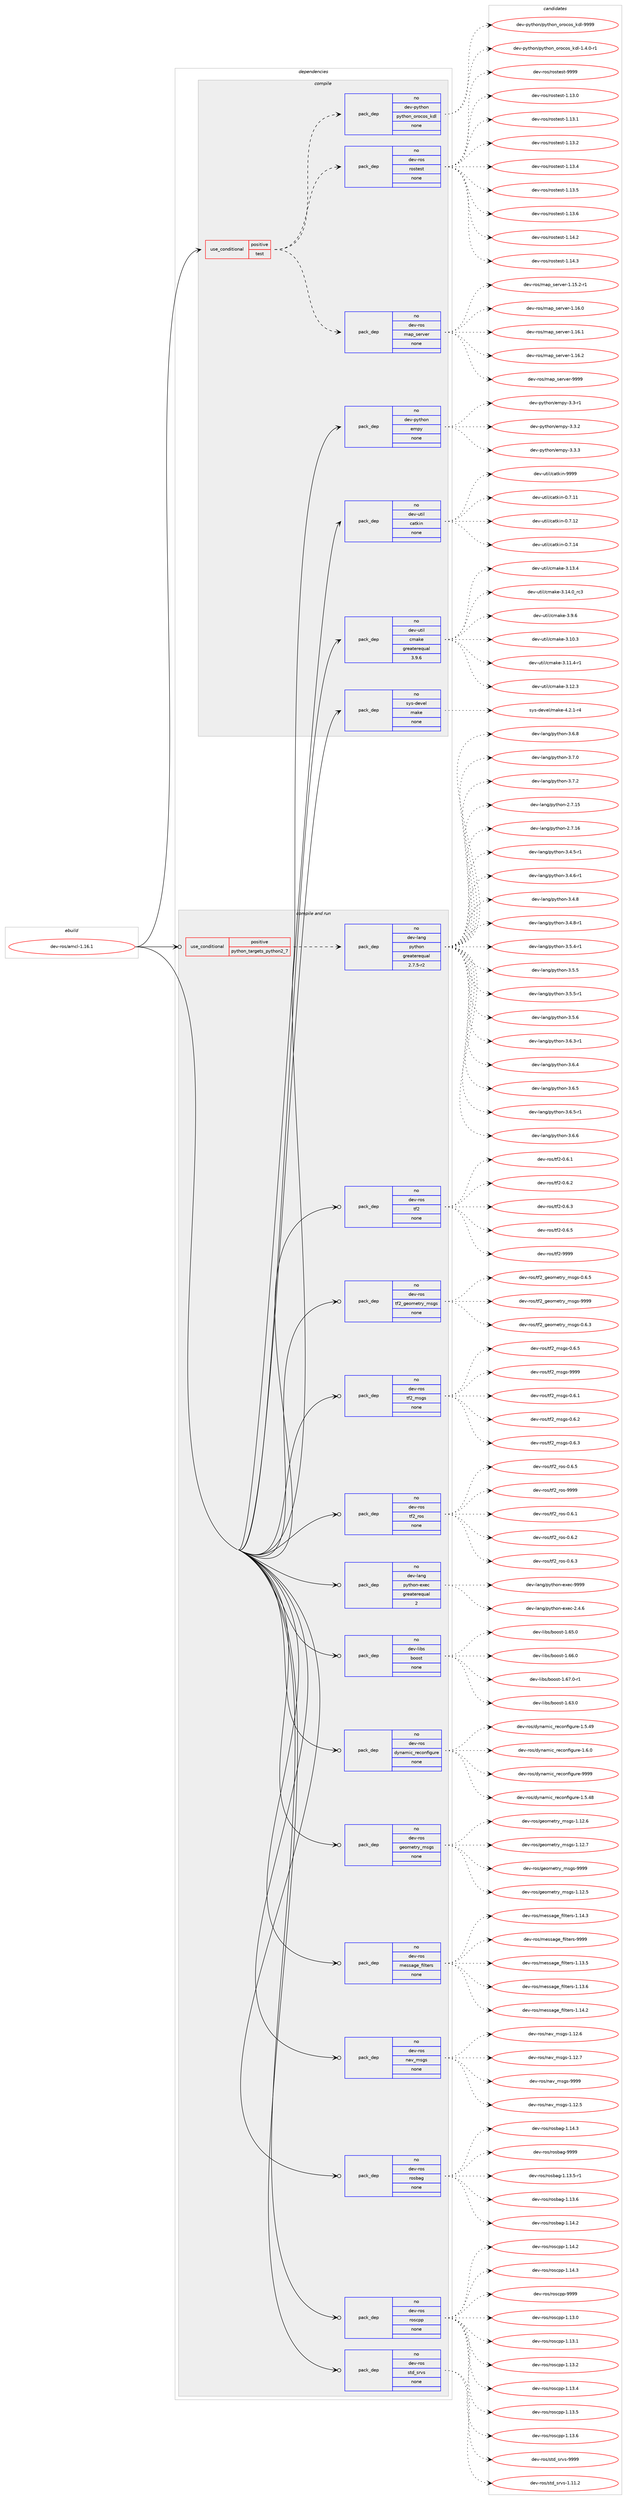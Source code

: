 digraph prolog {

# *************
# Graph options
# *************

newrank=true;
concentrate=true;
compound=true;
graph [rankdir=LR,fontname=Helvetica,fontsize=10,ranksep=1.5];#, ranksep=2.5, nodesep=0.2];
edge  [arrowhead=vee];
node  [fontname=Helvetica,fontsize=10];

# **********
# The ebuild
# **********

subgraph cluster_leftcol {
color=gray;
rank=same;
label=<<i>ebuild</i>>;
id [label="dev-ros/amcl-1.16.1", color=red, width=4, href="../dev-ros/amcl-1.16.1.svg"];
}

# ****************
# The dependencies
# ****************

subgraph cluster_midcol {
color=gray;
label=<<i>dependencies</i>>;
subgraph cluster_compile {
fillcolor="#eeeeee";
style=filled;
label=<<i>compile</i>>;
subgraph cond387857 {
dependency1451620 [label=<<TABLE BORDER="0" CELLBORDER="1" CELLSPACING="0" CELLPADDING="4"><TR><TD ROWSPAN="3" CELLPADDING="10">use_conditional</TD></TR><TR><TD>positive</TD></TR><TR><TD>test</TD></TR></TABLE>>, shape=none, color=red];
subgraph pack1040383 {
dependency1451621 [label=<<TABLE BORDER="0" CELLBORDER="1" CELLSPACING="0" CELLPADDING="4" WIDTH="220"><TR><TD ROWSPAN="6" CELLPADDING="30">pack_dep</TD></TR><TR><TD WIDTH="110">no</TD></TR><TR><TD>dev-ros</TD></TR><TR><TD>rostest</TD></TR><TR><TD>none</TD></TR><TR><TD></TD></TR></TABLE>>, shape=none, color=blue];
}
dependency1451620:e -> dependency1451621:w [weight=20,style="dashed",arrowhead="vee"];
subgraph pack1040384 {
dependency1451622 [label=<<TABLE BORDER="0" CELLBORDER="1" CELLSPACING="0" CELLPADDING="4" WIDTH="220"><TR><TD ROWSPAN="6" CELLPADDING="30">pack_dep</TD></TR><TR><TD WIDTH="110">no</TD></TR><TR><TD>dev-python</TD></TR><TR><TD>python_orocos_kdl</TD></TR><TR><TD>none</TD></TR><TR><TD></TD></TR></TABLE>>, shape=none, color=blue];
}
dependency1451620:e -> dependency1451622:w [weight=20,style="dashed",arrowhead="vee"];
subgraph pack1040385 {
dependency1451623 [label=<<TABLE BORDER="0" CELLBORDER="1" CELLSPACING="0" CELLPADDING="4" WIDTH="220"><TR><TD ROWSPAN="6" CELLPADDING="30">pack_dep</TD></TR><TR><TD WIDTH="110">no</TD></TR><TR><TD>dev-ros</TD></TR><TR><TD>map_server</TD></TR><TR><TD>none</TD></TR><TR><TD></TD></TR></TABLE>>, shape=none, color=blue];
}
dependency1451620:e -> dependency1451623:w [weight=20,style="dashed",arrowhead="vee"];
}
id:e -> dependency1451620:w [weight=20,style="solid",arrowhead="vee"];
subgraph pack1040386 {
dependency1451624 [label=<<TABLE BORDER="0" CELLBORDER="1" CELLSPACING="0" CELLPADDING="4" WIDTH="220"><TR><TD ROWSPAN="6" CELLPADDING="30">pack_dep</TD></TR><TR><TD WIDTH="110">no</TD></TR><TR><TD>dev-python</TD></TR><TR><TD>empy</TD></TR><TR><TD>none</TD></TR><TR><TD></TD></TR></TABLE>>, shape=none, color=blue];
}
id:e -> dependency1451624:w [weight=20,style="solid",arrowhead="vee"];
subgraph pack1040387 {
dependency1451625 [label=<<TABLE BORDER="0" CELLBORDER="1" CELLSPACING="0" CELLPADDING="4" WIDTH="220"><TR><TD ROWSPAN="6" CELLPADDING="30">pack_dep</TD></TR><TR><TD WIDTH="110">no</TD></TR><TR><TD>dev-util</TD></TR><TR><TD>catkin</TD></TR><TR><TD>none</TD></TR><TR><TD></TD></TR></TABLE>>, shape=none, color=blue];
}
id:e -> dependency1451625:w [weight=20,style="solid",arrowhead="vee"];
subgraph pack1040388 {
dependency1451626 [label=<<TABLE BORDER="0" CELLBORDER="1" CELLSPACING="0" CELLPADDING="4" WIDTH="220"><TR><TD ROWSPAN="6" CELLPADDING="30">pack_dep</TD></TR><TR><TD WIDTH="110">no</TD></TR><TR><TD>dev-util</TD></TR><TR><TD>cmake</TD></TR><TR><TD>greaterequal</TD></TR><TR><TD>3.9.6</TD></TR></TABLE>>, shape=none, color=blue];
}
id:e -> dependency1451626:w [weight=20,style="solid",arrowhead="vee"];
subgraph pack1040389 {
dependency1451627 [label=<<TABLE BORDER="0" CELLBORDER="1" CELLSPACING="0" CELLPADDING="4" WIDTH="220"><TR><TD ROWSPAN="6" CELLPADDING="30">pack_dep</TD></TR><TR><TD WIDTH="110">no</TD></TR><TR><TD>sys-devel</TD></TR><TR><TD>make</TD></TR><TR><TD>none</TD></TR><TR><TD></TD></TR></TABLE>>, shape=none, color=blue];
}
id:e -> dependency1451627:w [weight=20,style="solid",arrowhead="vee"];
}
subgraph cluster_compileandrun {
fillcolor="#eeeeee";
style=filled;
label=<<i>compile and run</i>>;
subgraph cond387858 {
dependency1451628 [label=<<TABLE BORDER="0" CELLBORDER="1" CELLSPACING="0" CELLPADDING="4"><TR><TD ROWSPAN="3" CELLPADDING="10">use_conditional</TD></TR><TR><TD>positive</TD></TR><TR><TD>python_targets_python2_7</TD></TR></TABLE>>, shape=none, color=red];
subgraph pack1040390 {
dependency1451629 [label=<<TABLE BORDER="0" CELLBORDER="1" CELLSPACING="0" CELLPADDING="4" WIDTH="220"><TR><TD ROWSPAN="6" CELLPADDING="30">pack_dep</TD></TR><TR><TD WIDTH="110">no</TD></TR><TR><TD>dev-lang</TD></TR><TR><TD>python</TD></TR><TR><TD>greaterequal</TD></TR><TR><TD>2.7.5-r2</TD></TR></TABLE>>, shape=none, color=blue];
}
dependency1451628:e -> dependency1451629:w [weight=20,style="dashed",arrowhead="vee"];
}
id:e -> dependency1451628:w [weight=20,style="solid",arrowhead="odotvee"];
subgraph pack1040391 {
dependency1451630 [label=<<TABLE BORDER="0" CELLBORDER="1" CELLSPACING="0" CELLPADDING="4" WIDTH="220"><TR><TD ROWSPAN="6" CELLPADDING="30">pack_dep</TD></TR><TR><TD WIDTH="110">no</TD></TR><TR><TD>dev-lang</TD></TR><TR><TD>python-exec</TD></TR><TR><TD>greaterequal</TD></TR><TR><TD>2</TD></TR></TABLE>>, shape=none, color=blue];
}
id:e -> dependency1451630:w [weight=20,style="solid",arrowhead="odotvee"];
subgraph pack1040392 {
dependency1451631 [label=<<TABLE BORDER="0" CELLBORDER="1" CELLSPACING="0" CELLPADDING="4" WIDTH="220"><TR><TD ROWSPAN="6" CELLPADDING="30">pack_dep</TD></TR><TR><TD WIDTH="110">no</TD></TR><TR><TD>dev-libs</TD></TR><TR><TD>boost</TD></TR><TR><TD>none</TD></TR><TR><TD></TD></TR></TABLE>>, shape=none, color=blue];
}
id:e -> dependency1451631:w [weight=20,style="solid",arrowhead="odotvee"];
subgraph pack1040393 {
dependency1451632 [label=<<TABLE BORDER="0" CELLBORDER="1" CELLSPACING="0" CELLPADDING="4" WIDTH="220"><TR><TD ROWSPAN="6" CELLPADDING="30">pack_dep</TD></TR><TR><TD WIDTH="110">no</TD></TR><TR><TD>dev-ros</TD></TR><TR><TD>dynamic_reconfigure</TD></TR><TR><TD>none</TD></TR><TR><TD></TD></TR></TABLE>>, shape=none, color=blue];
}
id:e -> dependency1451632:w [weight=20,style="solid",arrowhead="odotvee"];
subgraph pack1040394 {
dependency1451633 [label=<<TABLE BORDER="0" CELLBORDER="1" CELLSPACING="0" CELLPADDING="4" WIDTH="220"><TR><TD ROWSPAN="6" CELLPADDING="30">pack_dep</TD></TR><TR><TD WIDTH="110">no</TD></TR><TR><TD>dev-ros</TD></TR><TR><TD>geometry_msgs</TD></TR><TR><TD>none</TD></TR><TR><TD></TD></TR></TABLE>>, shape=none, color=blue];
}
id:e -> dependency1451633:w [weight=20,style="solid",arrowhead="odotvee"];
subgraph pack1040395 {
dependency1451634 [label=<<TABLE BORDER="0" CELLBORDER="1" CELLSPACING="0" CELLPADDING="4" WIDTH="220"><TR><TD ROWSPAN="6" CELLPADDING="30">pack_dep</TD></TR><TR><TD WIDTH="110">no</TD></TR><TR><TD>dev-ros</TD></TR><TR><TD>message_filters</TD></TR><TR><TD>none</TD></TR><TR><TD></TD></TR></TABLE>>, shape=none, color=blue];
}
id:e -> dependency1451634:w [weight=20,style="solid",arrowhead="odotvee"];
subgraph pack1040396 {
dependency1451635 [label=<<TABLE BORDER="0" CELLBORDER="1" CELLSPACING="0" CELLPADDING="4" WIDTH="220"><TR><TD ROWSPAN="6" CELLPADDING="30">pack_dep</TD></TR><TR><TD WIDTH="110">no</TD></TR><TR><TD>dev-ros</TD></TR><TR><TD>nav_msgs</TD></TR><TR><TD>none</TD></TR><TR><TD></TD></TR></TABLE>>, shape=none, color=blue];
}
id:e -> dependency1451635:w [weight=20,style="solid",arrowhead="odotvee"];
subgraph pack1040397 {
dependency1451636 [label=<<TABLE BORDER="0" CELLBORDER="1" CELLSPACING="0" CELLPADDING="4" WIDTH="220"><TR><TD ROWSPAN="6" CELLPADDING="30">pack_dep</TD></TR><TR><TD WIDTH="110">no</TD></TR><TR><TD>dev-ros</TD></TR><TR><TD>rosbag</TD></TR><TR><TD>none</TD></TR><TR><TD></TD></TR></TABLE>>, shape=none, color=blue];
}
id:e -> dependency1451636:w [weight=20,style="solid",arrowhead="odotvee"];
subgraph pack1040398 {
dependency1451637 [label=<<TABLE BORDER="0" CELLBORDER="1" CELLSPACING="0" CELLPADDING="4" WIDTH="220"><TR><TD ROWSPAN="6" CELLPADDING="30">pack_dep</TD></TR><TR><TD WIDTH="110">no</TD></TR><TR><TD>dev-ros</TD></TR><TR><TD>roscpp</TD></TR><TR><TD>none</TD></TR><TR><TD></TD></TR></TABLE>>, shape=none, color=blue];
}
id:e -> dependency1451637:w [weight=20,style="solid",arrowhead="odotvee"];
subgraph pack1040399 {
dependency1451638 [label=<<TABLE BORDER="0" CELLBORDER="1" CELLSPACING="0" CELLPADDING="4" WIDTH="220"><TR><TD ROWSPAN="6" CELLPADDING="30">pack_dep</TD></TR><TR><TD WIDTH="110">no</TD></TR><TR><TD>dev-ros</TD></TR><TR><TD>std_srvs</TD></TR><TR><TD>none</TD></TR><TR><TD></TD></TR></TABLE>>, shape=none, color=blue];
}
id:e -> dependency1451638:w [weight=20,style="solid",arrowhead="odotvee"];
subgraph pack1040400 {
dependency1451639 [label=<<TABLE BORDER="0" CELLBORDER="1" CELLSPACING="0" CELLPADDING="4" WIDTH="220"><TR><TD ROWSPAN="6" CELLPADDING="30">pack_dep</TD></TR><TR><TD WIDTH="110">no</TD></TR><TR><TD>dev-ros</TD></TR><TR><TD>tf2</TD></TR><TR><TD>none</TD></TR><TR><TD></TD></TR></TABLE>>, shape=none, color=blue];
}
id:e -> dependency1451639:w [weight=20,style="solid",arrowhead="odotvee"];
subgraph pack1040401 {
dependency1451640 [label=<<TABLE BORDER="0" CELLBORDER="1" CELLSPACING="0" CELLPADDING="4" WIDTH="220"><TR><TD ROWSPAN="6" CELLPADDING="30">pack_dep</TD></TR><TR><TD WIDTH="110">no</TD></TR><TR><TD>dev-ros</TD></TR><TR><TD>tf2_geometry_msgs</TD></TR><TR><TD>none</TD></TR><TR><TD></TD></TR></TABLE>>, shape=none, color=blue];
}
id:e -> dependency1451640:w [weight=20,style="solid",arrowhead="odotvee"];
subgraph pack1040402 {
dependency1451641 [label=<<TABLE BORDER="0" CELLBORDER="1" CELLSPACING="0" CELLPADDING="4" WIDTH="220"><TR><TD ROWSPAN="6" CELLPADDING="30">pack_dep</TD></TR><TR><TD WIDTH="110">no</TD></TR><TR><TD>dev-ros</TD></TR><TR><TD>tf2_msgs</TD></TR><TR><TD>none</TD></TR><TR><TD></TD></TR></TABLE>>, shape=none, color=blue];
}
id:e -> dependency1451641:w [weight=20,style="solid",arrowhead="odotvee"];
subgraph pack1040403 {
dependency1451642 [label=<<TABLE BORDER="0" CELLBORDER="1" CELLSPACING="0" CELLPADDING="4" WIDTH="220"><TR><TD ROWSPAN="6" CELLPADDING="30">pack_dep</TD></TR><TR><TD WIDTH="110">no</TD></TR><TR><TD>dev-ros</TD></TR><TR><TD>tf2_ros</TD></TR><TR><TD>none</TD></TR><TR><TD></TD></TR></TABLE>>, shape=none, color=blue];
}
id:e -> dependency1451642:w [weight=20,style="solid",arrowhead="odotvee"];
}
subgraph cluster_run {
fillcolor="#eeeeee";
style=filled;
label=<<i>run</i>>;
}
}

# **************
# The candidates
# **************

subgraph cluster_choices {
rank=same;
color=gray;
label=<<i>candidates</i>>;

subgraph choice1040383 {
color=black;
nodesep=1;
choice100101118451141111154711411111511610111511645494649514648 [label="dev-ros/rostest-1.13.0", color=red, width=4,href="../dev-ros/rostest-1.13.0.svg"];
choice100101118451141111154711411111511610111511645494649514649 [label="dev-ros/rostest-1.13.1", color=red, width=4,href="../dev-ros/rostest-1.13.1.svg"];
choice100101118451141111154711411111511610111511645494649514650 [label="dev-ros/rostest-1.13.2", color=red, width=4,href="../dev-ros/rostest-1.13.2.svg"];
choice100101118451141111154711411111511610111511645494649514652 [label="dev-ros/rostest-1.13.4", color=red, width=4,href="../dev-ros/rostest-1.13.4.svg"];
choice100101118451141111154711411111511610111511645494649514653 [label="dev-ros/rostest-1.13.5", color=red, width=4,href="../dev-ros/rostest-1.13.5.svg"];
choice100101118451141111154711411111511610111511645494649514654 [label="dev-ros/rostest-1.13.6", color=red, width=4,href="../dev-ros/rostest-1.13.6.svg"];
choice100101118451141111154711411111511610111511645494649524650 [label="dev-ros/rostest-1.14.2", color=red, width=4,href="../dev-ros/rostest-1.14.2.svg"];
choice100101118451141111154711411111511610111511645494649524651 [label="dev-ros/rostest-1.14.3", color=red, width=4,href="../dev-ros/rostest-1.14.3.svg"];
choice10010111845114111115471141111151161011151164557575757 [label="dev-ros/rostest-9999", color=red, width=4,href="../dev-ros/rostest-9999.svg"];
dependency1451621:e -> choice100101118451141111154711411111511610111511645494649514648:w [style=dotted,weight="100"];
dependency1451621:e -> choice100101118451141111154711411111511610111511645494649514649:w [style=dotted,weight="100"];
dependency1451621:e -> choice100101118451141111154711411111511610111511645494649514650:w [style=dotted,weight="100"];
dependency1451621:e -> choice100101118451141111154711411111511610111511645494649514652:w [style=dotted,weight="100"];
dependency1451621:e -> choice100101118451141111154711411111511610111511645494649514653:w [style=dotted,weight="100"];
dependency1451621:e -> choice100101118451141111154711411111511610111511645494649514654:w [style=dotted,weight="100"];
dependency1451621:e -> choice100101118451141111154711411111511610111511645494649524650:w [style=dotted,weight="100"];
dependency1451621:e -> choice100101118451141111154711411111511610111511645494649524651:w [style=dotted,weight="100"];
dependency1451621:e -> choice10010111845114111115471141111151161011151164557575757:w [style=dotted,weight="100"];
}
subgraph choice1040384 {
color=black;
nodesep=1;
choice10010111845112121116104111110471121211161041111109511111411199111115951071001084549465246484511449 [label="dev-python/python_orocos_kdl-1.4.0-r1", color=red, width=4,href="../dev-python/python_orocos_kdl-1.4.0-r1.svg"];
choice10010111845112121116104111110471121211161041111109511111411199111115951071001084557575757 [label="dev-python/python_orocos_kdl-9999", color=red, width=4,href="../dev-python/python_orocos_kdl-9999.svg"];
dependency1451622:e -> choice10010111845112121116104111110471121211161041111109511111411199111115951071001084549465246484511449:w [style=dotted,weight="100"];
dependency1451622:e -> choice10010111845112121116104111110471121211161041111109511111411199111115951071001084557575757:w [style=dotted,weight="100"];
}
subgraph choice1040385 {
color=black;
nodesep=1;
choice10010111845114111115471099711295115101114118101114454946495346504511449 [label="dev-ros/map_server-1.15.2-r1", color=red, width=4,href="../dev-ros/map_server-1.15.2-r1.svg"];
choice1001011184511411111547109971129511510111411810111445494649544648 [label="dev-ros/map_server-1.16.0", color=red, width=4,href="../dev-ros/map_server-1.16.0.svg"];
choice1001011184511411111547109971129511510111411810111445494649544649 [label="dev-ros/map_server-1.16.1", color=red, width=4,href="../dev-ros/map_server-1.16.1.svg"];
choice1001011184511411111547109971129511510111411810111445494649544650 [label="dev-ros/map_server-1.16.2", color=red, width=4,href="../dev-ros/map_server-1.16.2.svg"];
choice100101118451141111154710997112951151011141181011144557575757 [label="dev-ros/map_server-9999", color=red, width=4,href="../dev-ros/map_server-9999.svg"];
dependency1451623:e -> choice10010111845114111115471099711295115101114118101114454946495346504511449:w [style=dotted,weight="100"];
dependency1451623:e -> choice1001011184511411111547109971129511510111411810111445494649544648:w [style=dotted,weight="100"];
dependency1451623:e -> choice1001011184511411111547109971129511510111411810111445494649544649:w [style=dotted,weight="100"];
dependency1451623:e -> choice1001011184511411111547109971129511510111411810111445494649544650:w [style=dotted,weight="100"];
dependency1451623:e -> choice100101118451141111154710997112951151011141181011144557575757:w [style=dotted,weight="100"];
}
subgraph choice1040386 {
color=black;
nodesep=1;
choice1001011184511212111610411111047101109112121455146514511449 [label="dev-python/empy-3.3-r1", color=red, width=4,href="../dev-python/empy-3.3-r1.svg"];
choice1001011184511212111610411111047101109112121455146514650 [label="dev-python/empy-3.3.2", color=red, width=4,href="../dev-python/empy-3.3.2.svg"];
choice1001011184511212111610411111047101109112121455146514651 [label="dev-python/empy-3.3.3", color=red, width=4,href="../dev-python/empy-3.3.3.svg"];
dependency1451624:e -> choice1001011184511212111610411111047101109112121455146514511449:w [style=dotted,weight="100"];
dependency1451624:e -> choice1001011184511212111610411111047101109112121455146514650:w [style=dotted,weight="100"];
dependency1451624:e -> choice1001011184511212111610411111047101109112121455146514651:w [style=dotted,weight="100"];
}
subgraph choice1040387 {
color=black;
nodesep=1;
choice1001011184511711610510847999711610710511045484655464949 [label="dev-util/catkin-0.7.11", color=red, width=4,href="../dev-util/catkin-0.7.11.svg"];
choice1001011184511711610510847999711610710511045484655464950 [label="dev-util/catkin-0.7.12", color=red, width=4,href="../dev-util/catkin-0.7.12.svg"];
choice1001011184511711610510847999711610710511045484655464952 [label="dev-util/catkin-0.7.14", color=red, width=4,href="../dev-util/catkin-0.7.14.svg"];
choice100101118451171161051084799971161071051104557575757 [label="dev-util/catkin-9999", color=red, width=4,href="../dev-util/catkin-9999.svg"];
dependency1451625:e -> choice1001011184511711610510847999711610710511045484655464949:w [style=dotted,weight="100"];
dependency1451625:e -> choice1001011184511711610510847999711610710511045484655464950:w [style=dotted,weight="100"];
dependency1451625:e -> choice1001011184511711610510847999711610710511045484655464952:w [style=dotted,weight="100"];
dependency1451625:e -> choice100101118451171161051084799971161071051104557575757:w [style=dotted,weight="100"];
}
subgraph choice1040388 {
color=black;
nodesep=1;
choice1001011184511711610510847991099710710145514649484651 [label="dev-util/cmake-3.10.3", color=red, width=4,href="../dev-util/cmake-3.10.3.svg"];
choice10010111845117116105108479910997107101455146494946524511449 [label="dev-util/cmake-3.11.4-r1", color=red, width=4,href="../dev-util/cmake-3.11.4-r1.svg"];
choice1001011184511711610510847991099710710145514649504651 [label="dev-util/cmake-3.12.3", color=red, width=4,href="../dev-util/cmake-3.12.3.svg"];
choice1001011184511711610510847991099710710145514649514652 [label="dev-util/cmake-3.13.4", color=red, width=4,href="../dev-util/cmake-3.13.4.svg"];
choice1001011184511711610510847991099710710145514649524648951149951 [label="dev-util/cmake-3.14.0_rc3", color=red, width=4,href="../dev-util/cmake-3.14.0_rc3.svg"];
choice10010111845117116105108479910997107101455146574654 [label="dev-util/cmake-3.9.6", color=red, width=4,href="../dev-util/cmake-3.9.6.svg"];
dependency1451626:e -> choice1001011184511711610510847991099710710145514649484651:w [style=dotted,weight="100"];
dependency1451626:e -> choice10010111845117116105108479910997107101455146494946524511449:w [style=dotted,weight="100"];
dependency1451626:e -> choice1001011184511711610510847991099710710145514649504651:w [style=dotted,weight="100"];
dependency1451626:e -> choice1001011184511711610510847991099710710145514649514652:w [style=dotted,weight="100"];
dependency1451626:e -> choice1001011184511711610510847991099710710145514649524648951149951:w [style=dotted,weight="100"];
dependency1451626:e -> choice10010111845117116105108479910997107101455146574654:w [style=dotted,weight="100"];
}
subgraph choice1040389 {
color=black;
nodesep=1;
choice1151211154510010111810110847109971071014552465046494511452 [label="sys-devel/make-4.2.1-r4", color=red, width=4,href="../sys-devel/make-4.2.1-r4.svg"];
dependency1451627:e -> choice1151211154510010111810110847109971071014552465046494511452:w [style=dotted,weight="100"];
}
subgraph choice1040390 {
color=black;
nodesep=1;
choice10010111845108971101034711212111610411111045504655464953 [label="dev-lang/python-2.7.15", color=red, width=4,href="../dev-lang/python-2.7.15.svg"];
choice10010111845108971101034711212111610411111045504655464954 [label="dev-lang/python-2.7.16", color=red, width=4,href="../dev-lang/python-2.7.16.svg"];
choice1001011184510897110103471121211161041111104551465246534511449 [label="dev-lang/python-3.4.5-r1", color=red, width=4,href="../dev-lang/python-3.4.5-r1.svg"];
choice1001011184510897110103471121211161041111104551465246544511449 [label="dev-lang/python-3.4.6-r1", color=red, width=4,href="../dev-lang/python-3.4.6-r1.svg"];
choice100101118451089711010347112121116104111110455146524656 [label="dev-lang/python-3.4.8", color=red, width=4,href="../dev-lang/python-3.4.8.svg"];
choice1001011184510897110103471121211161041111104551465246564511449 [label="dev-lang/python-3.4.8-r1", color=red, width=4,href="../dev-lang/python-3.4.8-r1.svg"];
choice1001011184510897110103471121211161041111104551465346524511449 [label="dev-lang/python-3.5.4-r1", color=red, width=4,href="../dev-lang/python-3.5.4-r1.svg"];
choice100101118451089711010347112121116104111110455146534653 [label="dev-lang/python-3.5.5", color=red, width=4,href="../dev-lang/python-3.5.5.svg"];
choice1001011184510897110103471121211161041111104551465346534511449 [label="dev-lang/python-3.5.5-r1", color=red, width=4,href="../dev-lang/python-3.5.5-r1.svg"];
choice100101118451089711010347112121116104111110455146534654 [label="dev-lang/python-3.5.6", color=red, width=4,href="../dev-lang/python-3.5.6.svg"];
choice1001011184510897110103471121211161041111104551465446514511449 [label="dev-lang/python-3.6.3-r1", color=red, width=4,href="../dev-lang/python-3.6.3-r1.svg"];
choice100101118451089711010347112121116104111110455146544652 [label="dev-lang/python-3.6.4", color=red, width=4,href="../dev-lang/python-3.6.4.svg"];
choice100101118451089711010347112121116104111110455146544653 [label="dev-lang/python-3.6.5", color=red, width=4,href="../dev-lang/python-3.6.5.svg"];
choice1001011184510897110103471121211161041111104551465446534511449 [label="dev-lang/python-3.6.5-r1", color=red, width=4,href="../dev-lang/python-3.6.5-r1.svg"];
choice100101118451089711010347112121116104111110455146544654 [label="dev-lang/python-3.6.6", color=red, width=4,href="../dev-lang/python-3.6.6.svg"];
choice100101118451089711010347112121116104111110455146544656 [label="dev-lang/python-3.6.8", color=red, width=4,href="../dev-lang/python-3.6.8.svg"];
choice100101118451089711010347112121116104111110455146554648 [label="dev-lang/python-3.7.0", color=red, width=4,href="../dev-lang/python-3.7.0.svg"];
choice100101118451089711010347112121116104111110455146554650 [label="dev-lang/python-3.7.2", color=red, width=4,href="../dev-lang/python-3.7.2.svg"];
dependency1451629:e -> choice10010111845108971101034711212111610411111045504655464953:w [style=dotted,weight="100"];
dependency1451629:e -> choice10010111845108971101034711212111610411111045504655464954:w [style=dotted,weight="100"];
dependency1451629:e -> choice1001011184510897110103471121211161041111104551465246534511449:w [style=dotted,weight="100"];
dependency1451629:e -> choice1001011184510897110103471121211161041111104551465246544511449:w [style=dotted,weight="100"];
dependency1451629:e -> choice100101118451089711010347112121116104111110455146524656:w [style=dotted,weight="100"];
dependency1451629:e -> choice1001011184510897110103471121211161041111104551465246564511449:w [style=dotted,weight="100"];
dependency1451629:e -> choice1001011184510897110103471121211161041111104551465346524511449:w [style=dotted,weight="100"];
dependency1451629:e -> choice100101118451089711010347112121116104111110455146534653:w [style=dotted,weight="100"];
dependency1451629:e -> choice1001011184510897110103471121211161041111104551465346534511449:w [style=dotted,weight="100"];
dependency1451629:e -> choice100101118451089711010347112121116104111110455146534654:w [style=dotted,weight="100"];
dependency1451629:e -> choice1001011184510897110103471121211161041111104551465446514511449:w [style=dotted,weight="100"];
dependency1451629:e -> choice100101118451089711010347112121116104111110455146544652:w [style=dotted,weight="100"];
dependency1451629:e -> choice100101118451089711010347112121116104111110455146544653:w [style=dotted,weight="100"];
dependency1451629:e -> choice1001011184510897110103471121211161041111104551465446534511449:w [style=dotted,weight="100"];
dependency1451629:e -> choice100101118451089711010347112121116104111110455146544654:w [style=dotted,weight="100"];
dependency1451629:e -> choice100101118451089711010347112121116104111110455146544656:w [style=dotted,weight="100"];
dependency1451629:e -> choice100101118451089711010347112121116104111110455146554648:w [style=dotted,weight="100"];
dependency1451629:e -> choice100101118451089711010347112121116104111110455146554650:w [style=dotted,weight="100"];
}
subgraph choice1040391 {
color=black;
nodesep=1;
choice1001011184510897110103471121211161041111104510112010199455046524654 [label="dev-lang/python-exec-2.4.6", color=red, width=4,href="../dev-lang/python-exec-2.4.6.svg"];
choice10010111845108971101034711212111610411111045101120101994557575757 [label="dev-lang/python-exec-9999", color=red, width=4,href="../dev-lang/python-exec-9999.svg"];
dependency1451630:e -> choice1001011184510897110103471121211161041111104510112010199455046524654:w [style=dotted,weight="100"];
dependency1451630:e -> choice10010111845108971101034711212111610411111045101120101994557575757:w [style=dotted,weight="100"];
}
subgraph choice1040392 {
color=black;
nodesep=1;
choice1001011184510810598115479811111111511645494654514648 [label="dev-libs/boost-1.63.0", color=red, width=4,href="../dev-libs/boost-1.63.0.svg"];
choice1001011184510810598115479811111111511645494654534648 [label="dev-libs/boost-1.65.0", color=red, width=4,href="../dev-libs/boost-1.65.0.svg"];
choice1001011184510810598115479811111111511645494654544648 [label="dev-libs/boost-1.66.0", color=red, width=4,href="../dev-libs/boost-1.66.0.svg"];
choice10010111845108105981154798111111115116454946545546484511449 [label="dev-libs/boost-1.67.0-r1", color=red, width=4,href="../dev-libs/boost-1.67.0-r1.svg"];
dependency1451631:e -> choice1001011184510810598115479811111111511645494654514648:w [style=dotted,weight="100"];
dependency1451631:e -> choice1001011184510810598115479811111111511645494654534648:w [style=dotted,weight="100"];
dependency1451631:e -> choice1001011184510810598115479811111111511645494654544648:w [style=dotted,weight="100"];
dependency1451631:e -> choice10010111845108105981154798111111115116454946545546484511449:w [style=dotted,weight="100"];
}
subgraph choice1040393 {
color=black;
nodesep=1;
choice10010111845114111115471001211109710910599951141019911111010210510311711410145494653465256 [label="dev-ros/dynamic_reconfigure-1.5.48", color=red, width=4,href="../dev-ros/dynamic_reconfigure-1.5.48.svg"];
choice10010111845114111115471001211109710910599951141019911111010210510311711410145494653465257 [label="dev-ros/dynamic_reconfigure-1.5.49", color=red, width=4,href="../dev-ros/dynamic_reconfigure-1.5.49.svg"];
choice100101118451141111154710012111097109105999511410199111110102105103117114101454946544648 [label="dev-ros/dynamic_reconfigure-1.6.0", color=red, width=4,href="../dev-ros/dynamic_reconfigure-1.6.0.svg"];
choice1001011184511411111547100121110971091059995114101991111101021051031171141014557575757 [label="dev-ros/dynamic_reconfigure-9999", color=red, width=4,href="../dev-ros/dynamic_reconfigure-9999.svg"];
dependency1451632:e -> choice10010111845114111115471001211109710910599951141019911111010210510311711410145494653465256:w [style=dotted,weight="100"];
dependency1451632:e -> choice10010111845114111115471001211109710910599951141019911111010210510311711410145494653465257:w [style=dotted,weight="100"];
dependency1451632:e -> choice100101118451141111154710012111097109105999511410199111110102105103117114101454946544648:w [style=dotted,weight="100"];
dependency1451632:e -> choice1001011184511411111547100121110971091059995114101991111101021051031171141014557575757:w [style=dotted,weight="100"];
}
subgraph choice1040394 {
color=black;
nodesep=1;
choice10010111845114111115471031011111091011161141219510911510311545494649504653 [label="dev-ros/geometry_msgs-1.12.5", color=red, width=4,href="../dev-ros/geometry_msgs-1.12.5.svg"];
choice10010111845114111115471031011111091011161141219510911510311545494649504654 [label="dev-ros/geometry_msgs-1.12.6", color=red, width=4,href="../dev-ros/geometry_msgs-1.12.6.svg"];
choice10010111845114111115471031011111091011161141219510911510311545494649504655 [label="dev-ros/geometry_msgs-1.12.7", color=red, width=4,href="../dev-ros/geometry_msgs-1.12.7.svg"];
choice1001011184511411111547103101111109101116114121951091151031154557575757 [label="dev-ros/geometry_msgs-9999", color=red, width=4,href="../dev-ros/geometry_msgs-9999.svg"];
dependency1451633:e -> choice10010111845114111115471031011111091011161141219510911510311545494649504653:w [style=dotted,weight="100"];
dependency1451633:e -> choice10010111845114111115471031011111091011161141219510911510311545494649504654:w [style=dotted,weight="100"];
dependency1451633:e -> choice10010111845114111115471031011111091011161141219510911510311545494649504655:w [style=dotted,weight="100"];
dependency1451633:e -> choice1001011184511411111547103101111109101116114121951091151031154557575757:w [style=dotted,weight="100"];
}
subgraph choice1040395 {
color=black;
nodesep=1;
choice1001011184511411111547109101115115971031019510210510811610111411545494649514653 [label="dev-ros/message_filters-1.13.5", color=red, width=4,href="../dev-ros/message_filters-1.13.5.svg"];
choice1001011184511411111547109101115115971031019510210510811610111411545494649514654 [label="dev-ros/message_filters-1.13.6", color=red, width=4,href="../dev-ros/message_filters-1.13.6.svg"];
choice1001011184511411111547109101115115971031019510210510811610111411545494649524650 [label="dev-ros/message_filters-1.14.2", color=red, width=4,href="../dev-ros/message_filters-1.14.2.svg"];
choice1001011184511411111547109101115115971031019510210510811610111411545494649524651 [label="dev-ros/message_filters-1.14.3", color=red, width=4,href="../dev-ros/message_filters-1.14.3.svg"];
choice100101118451141111154710910111511597103101951021051081161011141154557575757 [label="dev-ros/message_filters-9999", color=red, width=4,href="../dev-ros/message_filters-9999.svg"];
dependency1451634:e -> choice1001011184511411111547109101115115971031019510210510811610111411545494649514653:w [style=dotted,weight="100"];
dependency1451634:e -> choice1001011184511411111547109101115115971031019510210510811610111411545494649514654:w [style=dotted,weight="100"];
dependency1451634:e -> choice1001011184511411111547109101115115971031019510210510811610111411545494649524650:w [style=dotted,weight="100"];
dependency1451634:e -> choice1001011184511411111547109101115115971031019510210510811610111411545494649524651:w [style=dotted,weight="100"];
dependency1451634:e -> choice100101118451141111154710910111511597103101951021051081161011141154557575757:w [style=dotted,weight="100"];
}
subgraph choice1040396 {
color=black;
nodesep=1;
choice1001011184511411111547110971189510911510311545494649504653 [label="dev-ros/nav_msgs-1.12.5", color=red, width=4,href="../dev-ros/nav_msgs-1.12.5.svg"];
choice1001011184511411111547110971189510911510311545494649504654 [label="dev-ros/nav_msgs-1.12.6", color=red, width=4,href="../dev-ros/nav_msgs-1.12.6.svg"];
choice1001011184511411111547110971189510911510311545494649504655 [label="dev-ros/nav_msgs-1.12.7", color=red, width=4,href="../dev-ros/nav_msgs-1.12.7.svg"];
choice100101118451141111154711097118951091151031154557575757 [label="dev-ros/nav_msgs-9999", color=red, width=4,href="../dev-ros/nav_msgs-9999.svg"];
dependency1451635:e -> choice1001011184511411111547110971189510911510311545494649504653:w [style=dotted,weight="100"];
dependency1451635:e -> choice1001011184511411111547110971189510911510311545494649504654:w [style=dotted,weight="100"];
dependency1451635:e -> choice1001011184511411111547110971189510911510311545494649504655:w [style=dotted,weight="100"];
dependency1451635:e -> choice100101118451141111154711097118951091151031154557575757:w [style=dotted,weight="100"];
}
subgraph choice1040397 {
color=black;
nodesep=1;
choice10010111845114111115471141111159897103454946495146534511449 [label="dev-ros/rosbag-1.13.5-r1", color=red, width=4,href="../dev-ros/rosbag-1.13.5-r1.svg"];
choice1001011184511411111547114111115989710345494649514654 [label="dev-ros/rosbag-1.13.6", color=red, width=4,href="../dev-ros/rosbag-1.13.6.svg"];
choice1001011184511411111547114111115989710345494649524650 [label="dev-ros/rosbag-1.14.2", color=red, width=4,href="../dev-ros/rosbag-1.14.2.svg"];
choice1001011184511411111547114111115989710345494649524651 [label="dev-ros/rosbag-1.14.3", color=red, width=4,href="../dev-ros/rosbag-1.14.3.svg"];
choice100101118451141111154711411111598971034557575757 [label="dev-ros/rosbag-9999", color=red, width=4,href="../dev-ros/rosbag-9999.svg"];
dependency1451636:e -> choice10010111845114111115471141111159897103454946495146534511449:w [style=dotted,weight="100"];
dependency1451636:e -> choice1001011184511411111547114111115989710345494649514654:w [style=dotted,weight="100"];
dependency1451636:e -> choice1001011184511411111547114111115989710345494649524650:w [style=dotted,weight="100"];
dependency1451636:e -> choice1001011184511411111547114111115989710345494649524651:w [style=dotted,weight="100"];
dependency1451636:e -> choice100101118451141111154711411111598971034557575757:w [style=dotted,weight="100"];
}
subgraph choice1040398 {
color=black;
nodesep=1;
choice10010111845114111115471141111159911211245494649514648 [label="dev-ros/roscpp-1.13.0", color=red, width=4,href="../dev-ros/roscpp-1.13.0.svg"];
choice10010111845114111115471141111159911211245494649514649 [label="dev-ros/roscpp-1.13.1", color=red, width=4,href="../dev-ros/roscpp-1.13.1.svg"];
choice10010111845114111115471141111159911211245494649514650 [label="dev-ros/roscpp-1.13.2", color=red, width=4,href="../dev-ros/roscpp-1.13.2.svg"];
choice10010111845114111115471141111159911211245494649514652 [label="dev-ros/roscpp-1.13.4", color=red, width=4,href="../dev-ros/roscpp-1.13.4.svg"];
choice10010111845114111115471141111159911211245494649514653 [label="dev-ros/roscpp-1.13.5", color=red, width=4,href="../dev-ros/roscpp-1.13.5.svg"];
choice10010111845114111115471141111159911211245494649514654 [label="dev-ros/roscpp-1.13.6", color=red, width=4,href="../dev-ros/roscpp-1.13.6.svg"];
choice10010111845114111115471141111159911211245494649524650 [label="dev-ros/roscpp-1.14.2", color=red, width=4,href="../dev-ros/roscpp-1.14.2.svg"];
choice10010111845114111115471141111159911211245494649524651 [label="dev-ros/roscpp-1.14.3", color=red, width=4,href="../dev-ros/roscpp-1.14.3.svg"];
choice1001011184511411111547114111115991121124557575757 [label="dev-ros/roscpp-9999", color=red, width=4,href="../dev-ros/roscpp-9999.svg"];
dependency1451637:e -> choice10010111845114111115471141111159911211245494649514648:w [style=dotted,weight="100"];
dependency1451637:e -> choice10010111845114111115471141111159911211245494649514649:w [style=dotted,weight="100"];
dependency1451637:e -> choice10010111845114111115471141111159911211245494649514650:w [style=dotted,weight="100"];
dependency1451637:e -> choice10010111845114111115471141111159911211245494649514652:w [style=dotted,weight="100"];
dependency1451637:e -> choice10010111845114111115471141111159911211245494649514653:w [style=dotted,weight="100"];
dependency1451637:e -> choice10010111845114111115471141111159911211245494649514654:w [style=dotted,weight="100"];
dependency1451637:e -> choice10010111845114111115471141111159911211245494649524650:w [style=dotted,weight="100"];
dependency1451637:e -> choice10010111845114111115471141111159911211245494649524651:w [style=dotted,weight="100"];
dependency1451637:e -> choice1001011184511411111547114111115991121124557575757:w [style=dotted,weight="100"];
}
subgraph choice1040399 {
color=black;
nodesep=1;
choice10010111845114111115471151161009511511411811545494649494650 [label="dev-ros/std_srvs-1.11.2", color=red, width=4,href="../dev-ros/std_srvs-1.11.2.svg"];
choice1001011184511411111547115116100951151141181154557575757 [label="dev-ros/std_srvs-9999", color=red, width=4,href="../dev-ros/std_srvs-9999.svg"];
dependency1451638:e -> choice10010111845114111115471151161009511511411811545494649494650:w [style=dotted,weight="100"];
dependency1451638:e -> choice1001011184511411111547115116100951151141181154557575757:w [style=dotted,weight="100"];
}
subgraph choice1040400 {
color=black;
nodesep=1;
choice100101118451141111154711610250454846544649 [label="dev-ros/tf2-0.6.1", color=red, width=4,href="../dev-ros/tf2-0.6.1.svg"];
choice100101118451141111154711610250454846544650 [label="dev-ros/tf2-0.6.2", color=red, width=4,href="../dev-ros/tf2-0.6.2.svg"];
choice100101118451141111154711610250454846544651 [label="dev-ros/tf2-0.6.3", color=red, width=4,href="../dev-ros/tf2-0.6.3.svg"];
choice100101118451141111154711610250454846544653 [label="dev-ros/tf2-0.6.5", color=red, width=4,href="../dev-ros/tf2-0.6.5.svg"];
choice1001011184511411111547116102504557575757 [label="dev-ros/tf2-9999", color=red, width=4,href="../dev-ros/tf2-9999.svg"];
dependency1451639:e -> choice100101118451141111154711610250454846544649:w [style=dotted,weight="100"];
dependency1451639:e -> choice100101118451141111154711610250454846544650:w [style=dotted,weight="100"];
dependency1451639:e -> choice100101118451141111154711610250454846544651:w [style=dotted,weight="100"];
dependency1451639:e -> choice100101118451141111154711610250454846544653:w [style=dotted,weight="100"];
dependency1451639:e -> choice1001011184511411111547116102504557575757:w [style=dotted,weight="100"];
}
subgraph choice1040401 {
color=black;
nodesep=1;
choice1001011184511411111547116102509510310111110910111611412195109115103115454846544651 [label="dev-ros/tf2_geometry_msgs-0.6.3", color=red, width=4,href="../dev-ros/tf2_geometry_msgs-0.6.3.svg"];
choice1001011184511411111547116102509510310111110910111611412195109115103115454846544653 [label="dev-ros/tf2_geometry_msgs-0.6.5", color=red, width=4,href="../dev-ros/tf2_geometry_msgs-0.6.5.svg"];
choice10010111845114111115471161025095103101111109101116114121951091151031154557575757 [label="dev-ros/tf2_geometry_msgs-9999", color=red, width=4,href="../dev-ros/tf2_geometry_msgs-9999.svg"];
dependency1451640:e -> choice1001011184511411111547116102509510310111110910111611412195109115103115454846544651:w [style=dotted,weight="100"];
dependency1451640:e -> choice1001011184511411111547116102509510310111110910111611412195109115103115454846544653:w [style=dotted,weight="100"];
dependency1451640:e -> choice10010111845114111115471161025095103101111109101116114121951091151031154557575757:w [style=dotted,weight="100"];
}
subgraph choice1040402 {
color=black;
nodesep=1;
choice10010111845114111115471161025095109115103115454846544649 [label="dev-ros/tf2_msgs-0.6.1", color=red, width=4,href="../dev-ros/tf2_msgs-0.6.1.svg"];
choice10010111845114111115471161025095109115103115454846544650 [label="dev-ros/tf2_msgs-0.6.2", color=red, width=4,href="../dev-ros/tf2_msgs-0.6.2.svg"];
choice10010111845114111115471161025095109115103115454846544651 [label="dev-ros/tf2_msgs-0.6.3", color=red, width=4,href="../dev-ros/tf2_msgs-0.6.3.svg"];
choice10010111845114111115471161025095109115103115454846544653 [label="dev-ros/tf2_msgs-0.6.5", color=red, width=4,href="../dev-ros/tf2_msgs-0.6.5.svg"];
choice100101118451141111154711610250951091151031154557575757 [label="dev-ros/tf2_msgs-9999", color=red, width=4,href="../dev-ros/tf2_msgs-9999.svg"];
dependency1451641:e -> choice10010111845114111115471161025095109115103115454846544649:w [style=dotted,weight="100"];
dependency1451641:e -> choice10010111845114111115471161025095109115103115454846544650:w [style=dotted,weight="100"];
dependency1451641:e -> choice10010111845114111115471161025095109115103115454846544651:w [style=dotted,weight="100"];
dependency1451641:e -> choice10010111845114111115471161025095109115103115454846544653:w [style=dotted,weight="100"];
dependency1451641:e -> choice100101118451141111154711610250951091151031154557575757:w [style=dotted,weight="100"];
}
subgraph choice1040403 {
color=black;
nodesep=1;
choice10010111845114111115471161025095114111115454846544649 [label="dev-ros/tf2_ros-0.6.1", color=red, width=4,href="../dev-ros/tf2_ros-0.6.1.svg"];
choice10010111845114111115471161025095114111115454846544650 [label="dev-ros/tf2_ros-0.6.2", color=red, width=4,href="../dev-ros/tf2_ros-0.6.2.svg"];
choice10010111845114111115471161025095114111115454846544651 [label="dev-ros/tf2_ros-0.6.3", color=red, width=4,href="../dev-ros/tf2_ros-0.6.3.svg"];
choice10010111845114111115471161025095114111115454846544653 [label="dev-ros/tf2_ros-0.6.5", color=red, width=4,href="../dev-ros/tf2_ros-0.6.5.svg"];
choice100101118451141111154711610250951141111154557575757 [label="dev-ros/tf2_ros-9999", color=red, width=4,href="../dev-ros/tf2_ros-9999.svg"];
dependency1451642:e -> choice10010111845114111115471161025095114111115454846544649:w [style=dotted,weight="100"];
dependency1451642:e -> choice10010111845114111115471161025095114111115454846544650:w [style=dotted,weight="100"];
dependency1451642:e -> choice10010111845114111115471161025095114111115454846544651:w [style=dotted,weight="100"];
dependency1451642:e -> choice10010111845114111115471161025095114111115454846544653:w [style=dotted,weight="100"];
dependency1451642:e -> choice100101118451141111154711610250951141111154557575757:w [style=dotted,weight="100"];
}
}

}
